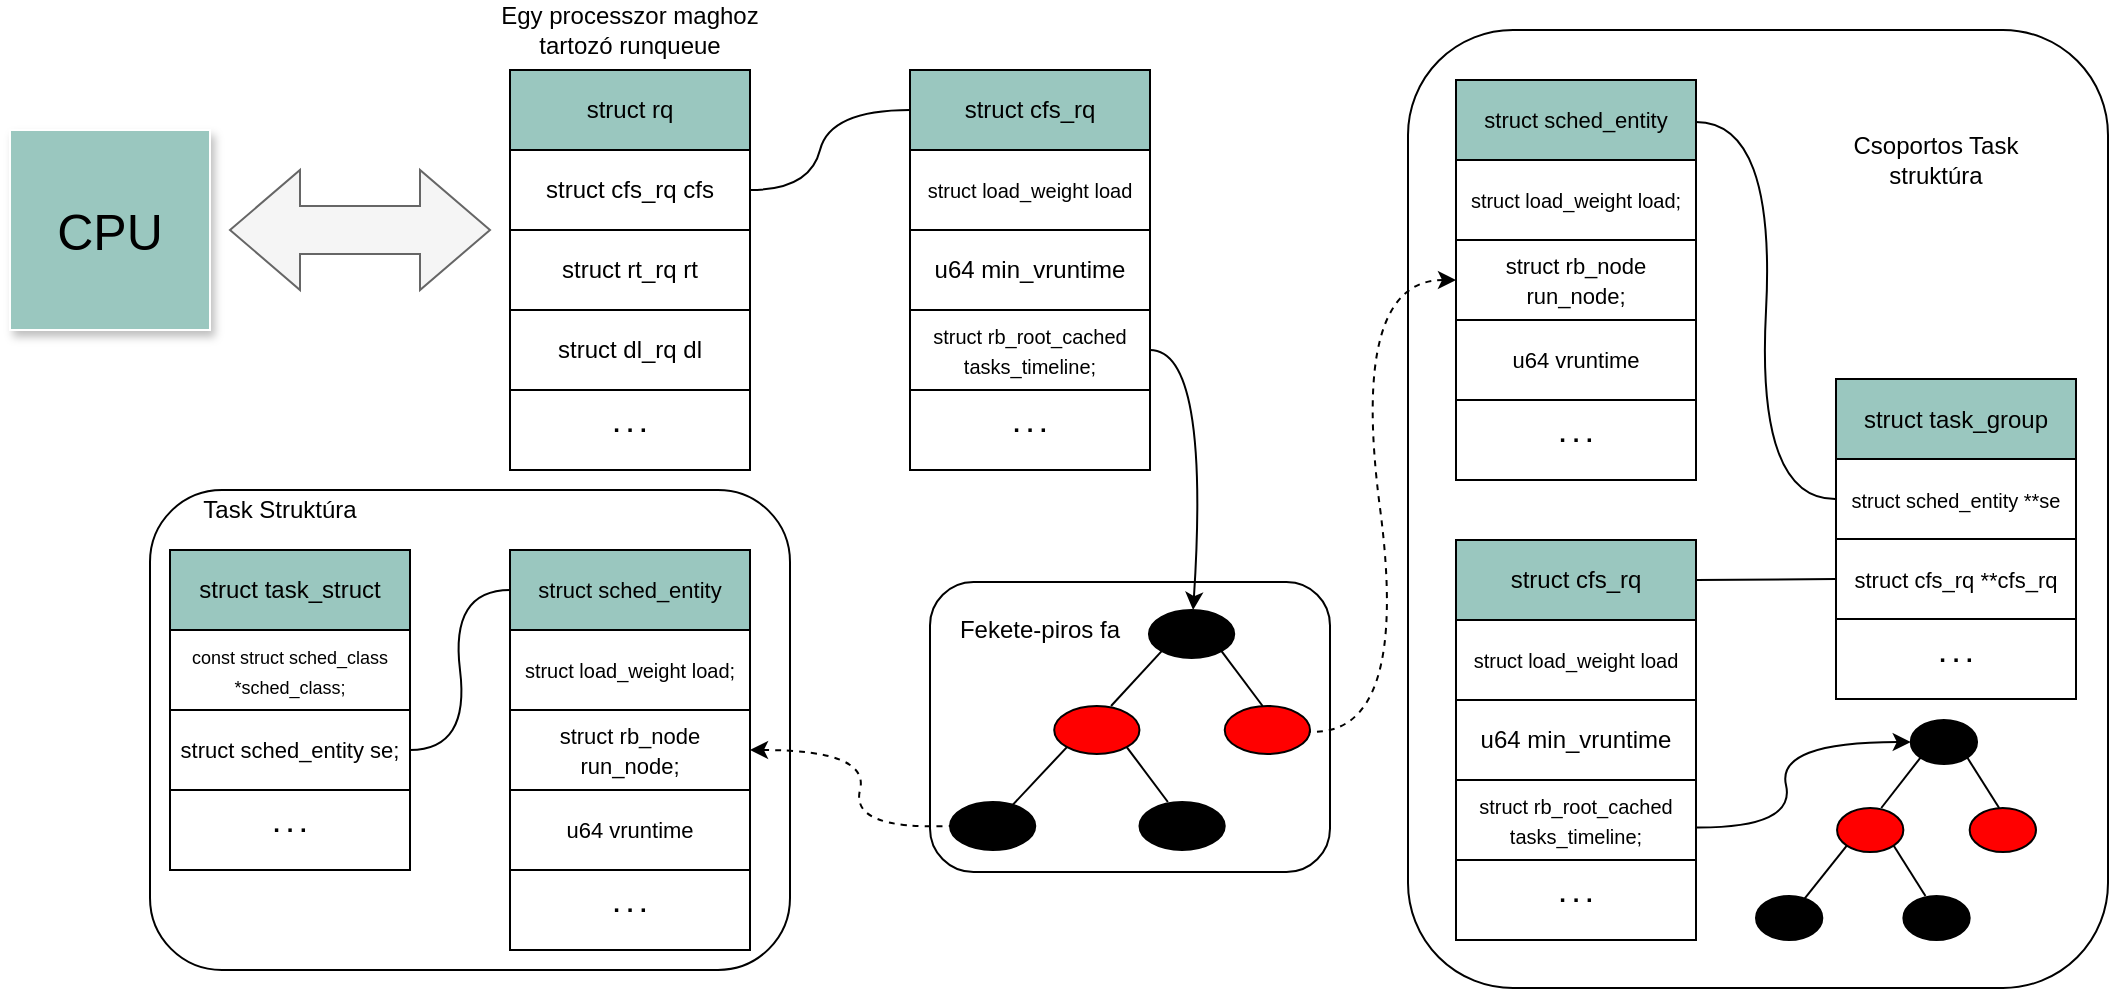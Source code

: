 <mxfile version="14.3.1" type="device" pages="2"><diagram id="Qbx1B5xQdk3e5R3pf0a0" name="Page-1"><mxGraphModel dx="1004" dy="445" grid="1" gridSize="10" guides="1" tooltips="1" connect="1" arrows="1" fold="1" page="1" pageScale="1" pageWidth="827" pageHeight="1169" math="0" shadow="0"><root><mxCell id="0"/><mxCell id="1" parent="0"/><mxCell id="eZS_ZbZbeMk-VedT4pln-15" value="&lt;font style=&quot;font-size: 25px&quot;&gt;CPU&lt;/font&gt;" style="rounded=0;whiteSpace=wrap;html=1;shadow=1;strokeColor=#FFFFFF;fillColor=#9AC7BF;glass=0;" parent="1" vertex="1"><mxGeometry x="80" y="740" width="100" height="100" as="geometry"/></mxCell><mxCell id="svZ6bOL9U4VxDne_c2zs-9" value="" style="html=1;shadow=0;dashed=0;align=center;verticalAlign=middle;shape=mxgraph.arrows2.twoWayArrow;dy=0.6;dx=35;fillColor=#f5f5f5;strokeColor=#666666;fontColor=#333333;" parent="1" vertex="1"><mxGeometry x="190" y="760" width="130" height="60" as="geometry"/></mxCell><mxCell id="svZ6bOL9U4VxDne_c2zs-10" value="struct rq" style="rounded=0;whiteSpace=wrap;html=1;fillColor=#9AC7BF;" parent="1" vertex="1"><mxGeometry x="330" y="710" width="120" height="40" as="geometry"/></mxCell><mxCell id="svZ6bOL9U4VxDne_c2zs-12" value="struct rt_rq rt" style="rounded=0;whiteSpace=wrap;html=1;" parent="1" vertex="1"><mxGeometry x="330" y="790" width="120" height="40" as="geometry"/></mxCell><mxCell id="svZ6bOL9U4VxDne_c2zs-13" value="struct dl_rq dl" style="rounded=0;whiteSpace=wrap;html=1;" parent="1" vertex="1"><mxGeometry x="330" y="830" width="120" height="40" as="geometry"/></mxCell><mxCell id="svZ6bOL9U4VxDne_c2zs-14" value="struct cfs_rq cfs" style="rounded=0;whiteSpace=wrap;html=1;" parent="1" vertex="1"><mxGeometry x="330" y="750" width="120" height="40" as="geometry"/></mxCell><mxCell id="svZ6bOL9U4VxDne_c2zs-16" value="struct cfs_rq" style="rounded=0;whiteSpace=wrap;html=1;fillColor=#9AC7BF;" parent="1" vertex="1"><mxGeometry x="530" y="710" width="120" height="40" as="geometry"/></mxCell><mxCell id="svZ6bOL9U4VxDne_c2zs-17" value="u64&lt;span&gt;&#9;&#9;&#9;&lt;/span&gt;min_vruntime" style="rounded=0;whiteSpace=wrap;html=1;" parent="1" vertex="1"><mxGeometry x="530" y="790" width="120" height="40" as="geometry"/></mxCell><mxCell id="svZ6bOL9U4VxDne_c2zs-18" value="&lt;font style=&quot;font-size: 10px&quot;&gt;struct rb_root_cached&lt;span&gt;&#9;&lt;/span&gt;tasks_timeline;&lt;/font&gt;" style="rounded=0;whiteSpace=wrap;html=1;" parent="1" vertex="1"><mxGeometry x="530" y="830" width="120" height="40" as="geometry"/></mxCell><mxCell id="svZ6bOL9U4VxDne_c2zs-19" value="&lt;font style=&quot;font-size: 10px&quot;&gt;struct load_weight&lt;span&gt;&#9;&lt;/span&gt;load&lt;/font&gt;" style="rounded=0;whiteSpace=wrap;html=1;" parent="1" vertex="1"><mxGeometry x="530" y="750" width="120" height="40" as="geometry"/></mxCell><mxCell id="svZ6bOL9U4VxDne_c2zs-20" value="" style="curved=1;endArrow=none;html=1;exitX=1;exitY=0.5;exitDx=0;exitDy=0;entryX=0;entryY=0.5;entryDx=0;entryDy=0;endFill=0;" parent="1" source="svZ6bOL9U4VxDne_c2zs-14" target="svZ6bOL9U4VxDne_c2zs-16" edge="1"><mxGeometry width="50" height="50" relative="1" as="geometry"><mxPoint x="420" y="980" as="sourcePoint"/><mxPoint x="470" y="930" as="targetPoint"/><Array as="points"><mxPoint x="480" y="770"/><mxPoint x="490" y="730"/></Array></mxGeometry></mxCell><mxCell id="svZ6bOL9U4VxDne_c2zs-21" value="&lt;b&gt;. . .&lt;/b&gt;" style="rounded=0;whiteSpace=wrap;html=1;spacingBottom=6;" parent="1" vertex="1"><mxGeometry x="330" y="870" width="120" height="40" as="geometry"/></mxCell><mxCell id="svZ6bOL9U4VxDne_c2zs-23" value="&lt;b&gt;. . .&lt;/b&gt;" style="rounded=0;whiteSpace=wrap;html=1;spacingBottom=6;" parent="1" vertex="1"><mxGeometry x="530" y="870" width="120" height="40" as="geometry"/></mxCell><mxCell id="svZ6bOL9U4VxDne_c2zs-38" value="" style="group" parent="1" vertex="1" connectable="0"><mxGeometry x="550" y="980" width="202.5" height="146.5" as="geometry"/></mxCell><mxCell id="svZ6bOL9U4VxDne_c2zs-26" value="" style="ellipse;whiteSpace=wrap;html=1;fontColor=#000000;fillColor=#000000;" parent="svZ6bOL9U4VxDne_c2zs-38" vertex="1"><mxGeometry x="99.474" width="42.632" height="24" as="geometry"/></mxCell><mxCell id="svZ6bOL9U4VxDne_c2zs-27" value="" style="endArrow=none;html=1;fontColor=#000000;entryX=0;entryY=1;entryDx=0;entryDy=0;" parent="svZ6bOL9U4VxDne_c2zs-38" target="svZ6bOL9U4VxDne_c2zs-26" edge="1"><mxGeometry width="50" height="50" relative="1" as="geometry"><mxPoint x="80.526" y="48" as="sourcePoint"/><mxPoint x="99.474" y="28.8" as="targetPoint"/></mxGeometry></mxCell><mxCell id="svZ6bOL9U4VxDne_c2zs-28" value="" style="endArrow=none;html=1;fontColor=#000000;entryX=1;entryY=1;entryDx=0;entryDy=0;" parent="svZ6bOL9U4VxDne_c2zs-38" target="svZ6bOL9U4VxDne_c2zs-26" edge="1"><mxGeometry width="50" height="50" relative="1" as="geometry"><mxPoint x="156.316" y="48" as="sourcePoint"/><mxPoint x="132.632" y="24" as="targetPoint"/></mxGeometry></mxCell><mxCell id="svZ6bOL9U4VxDne_c2zs-29" value="" style="ellipse;whiteSpace=wrap;html=1;fontColor=#000000;fillColor=#FF0000;" parent="svZ6bOL9U4VxDne_c2zs-38" vertex="1"><mxGeometry x="52.105" y="48" width="42.632" height="24" as="geometry"/></mxCell><mxCell id="svZ6bOL9U4VxDne_c2zs-30" value="" style="endArrow=none;html=1;fontColor=#000000;entryX=0;entryY=1;entryDx=0;entryDy=0;" parent="svZ6bOL9U4VxDne_c2zs-38" source="svZ6bOL9U4VxDne_c2zs-35" target="svZ6bOL9U4VxDne_c2zs-29" edge="1"><mxGeometry width="50" height="50" relative="1" as="geometry"><mxPoint x="33.158" y="96" as="sourcePoint"/><mxPoint x="52.105" y="76.8" as="targetPoint"/></mxGeometry></mxCell><mxCell id="svZ6bOL9U4VxDne_c2zs-31" value="" style="endArrow=none;html=1;fontColor=#000000;entryX=1;entryY=1;entryDx=0;entryDy=0;" parent="svZ6bOL9U4VxDne_c2zs-38" target="svZ6bOL9U4VxDne_c2zs-29" edge="1"><mxGeometry width="50" height="50" relative="1" as="geometry"><mxPoint x="108.947" y="96" as="sourcePoint"/><mxPoint x="85.263" y="72" as="targetPoint"/></mxGeometry></mxCell><mxCell id="svZ6bOL9U4VxDne_c2zs-35" value="" style="ellipse;whiteSpace=wrap;html=1;fontColor=#000000;fillColor=#000000;" parent="svZ6bOL9U4VxDne_c2zs-38" vertex="1"><mxGeometry y="96" width="42.632" height="24" as="geometry"/></mxCell><mxCell id="svZ6bOL9U4VxDne_c2zs-36" value="" style="ellipse;whiteSpace=wrap;html=1;fontColor=#000000;fillColor=#000000;" parent="svZ6bOL9U4VxDne_c2zs-38" vertex="1"><mxGeometry x="94.737" y="96" width="42.632" height="24" as="geometry"/></mxCell><mxCell id="svZ6bOL9U4VxDne_c2zs-37" value="" style="ellipse;whiteSpace=wrap;html=1;fontColor=#000000;fillColor=#FF0000;" parent="svZ6bOL9U4VxDne_c2zs-38" vertex="1"><mxGeometry x="137.368" y="48" width="42.632" height="24" as="geometry"/></mxCell><mxCell id="svZ6bOL9U4VxDne_c2zs-99" value="Fekete-piros fa" style="text;html=1;strokeColor=none;fillColor=none;align=center;verticalAlign=middle;whiteSpace=wrap;rounded=0;" parent="svZ6bOL9U4VxDne_c2zs-38" vertex="1"><mxGeometry width="90" height="20" as="geometry"/></mxCell><mxCell id="svZ6bOL9U4VxDne_c2zs-39" value="" style="curved=1;endArrow=classic;html=1;exitX=1;exitY=0.5;exitDx=0;exitDy=0;" parent="1" source="svZ6bOL9U4VxDne_c2zs-18" target="svZ6bOL9U4VxDne_c2zs-26" edge="1"><mxGeometry width="50" height="50" relative="1" as="geometry"><mxPoint x="600" y="970" as="sourcePoint"/><mxPoint x="679" y="978" as="targetPoint"/><Array as="points"><mxPoint x="680" y="850"/></Array></mxGeometry></mxCell><mxCell id="svZ6bOL9U4VxDne_c2zs-41" value="&lt;span style=&quot;font-size: 11px&quot;&gt;struct sched_entity&lt;/span&gt;" style="rounded=0;whiteSpace=wrap;html=1;fillColor=#9AC7BF;" parent="1" vertex="1"><mxGeometry x="330" y="950" width="120" height="40" as="geometry"/></mxCell><mxCell id="svZ6bOL9U4VxDne_c2zs-42" value="&lt;font style=&quot;font-size: 11px&quot;&gt;struct rb_node&lt;span&gt;&#9;&#9;&#9;&lt;/span&gt;run_node;&lt;/font&gt;" style="rounded=0;whiteSpace=wrap;html=1;" parent="1" vertex="1"><mxGeometry x="330" y="1030" width="120" height="40" as="geometry"/></mxCell><mxCell id="svZ6bOL9U4VxDne_c2zs-43" value="&lt;span style=&quot;font-size: 11px&quot;&gt;u64 vruntime&lt;/span&gt;" style="rounded=0;whiteSpace=wrap;html=1;" parent="1" vertex="1"><mxGeometry x="330" y="1070" width="120" height="40" as="geometry"/></mxCell><mxCell id="svZ6bOL9U4VxDne_c2zs-44" value="&lt;font style=&quot;font-size: 10px&quot;&gt;struct load_weight&lt;span&gt;&#9;&#9;&lt;/span&gt;load;&lt;/font&gt;" style="rounded=0;whiteSpace=wrap;html=1;" parent="1" vertex="1"><mxGeometry x="330" y="990" width="120" height="40" as="geometry"/></mxCell><mxCell id="svZ6bOL9U4VxDne_c2zs-45" value="&lt;b&gt;. . .&lt;/b&gt;" style="rounded=0;whiteSpace=wrap;html=1;spacingBottom=6;" parent="1" vertex="1"><mxGeometry x="330" y="1110" width="120" height="40" as="geometry"/></mxCell><mxCell id="svZ6bOL9U4VxDne_c2zs-47" value="struct task_struct" style="rounded=0;whiteSpace=wrap;html=1;fillColor=#9AC7BF;" parent="1" vertex="1"><mxGeometry x="160" y="950" width="120" height="40" as="geometry"/></mxCell><mxCell id="svZ6bOL9U4VxDne_c2zs-48" value="&lt;font style=&quot;font-size: 11px&quot;&gt;struct sched_entity&lt;span&gt;&#9;&#9;&lt;/span&gt;se;&lt;/font&gt;" style="rounded=0;whiteSpace=wrap;html=1;" parent="1" vertex="1"><mxGeometry x="160" y="1030" width="120" height="40" as="geometry"/></mxCell><mxCell id="svZ6bOL9U4VxDne_c2zs-50" value="&lt;font style=&quot;font-size: 9px&quot;&gt;const struct sched_class&lt;span&gt;&#9;&lt;/span&gt;*sched_class;&lt;/font&gt;" style="rounded=0;whiteSpace=wrap;html=1;" parent="1" vertex="1"><mxGeometry x="160" y="990" width="120" height="40" as="geometry"/></mxCell><mxCell id="svZ6bOL9U4VxDne_c2zs-51" value="&lt;b&gt;. . .&lt;/b&gt;" style="rounded=0;whiteSpace=wrap;html=1;spacingBottom=6;" parent="1" vertex="1"><mxGeometry x="160" y="1070" width="120" height="40" as="geometry"/></mxCell><mxCell id="svZ6bOL9U4VxDne_c2zs-52" value="" style="curved=1;endArrow=none;html=1;exitX=1;exitY=0.5;exitDx=0;exitDy=0;entryX=0;entryY=0.5;entryDx=0;entryDy=0;endFill=0;" parent="1" target="svZ6bOL9U4VxDne_c2zs-41" edge="1"><mxGeometry width="50" height="50" relative="1" as="geometry"><mxPoint x="280" y="1050" as="sourcePoint"/><mxPoint x="360" y="1010" as="targetPoint"/><Array as="points"><mxPoint x="310" y="1050"/><mxPoint x="300" y="970"/></Array></mxGeometry></mxCell><mxCell id="svZ6bOL9U4VxDne_c2zs-53" value="" style="curved=1;endArrow=none;html=1;exitX=1;exitY=0.5;exitDx=0;exitDy=0;strokeWidth=1;entryX=0;entryY=0.5;entryDx=0;entryDy=0;dashed=1;endFill=0;startArrow=classic;startFill=1;" parent="1" source="svZ6bOL9U4VxDne_c2zs-42" target="svZ6bOL9U4VxDne_c2zs-35" edge="1"><mxGeometry width="50" height="50" relative="1" as="geometry"><mxPoint x="470" y="1060" as="sourcePoint"/><mxPoint x="625.8" y="1025.75" as="targetPoint"/><Array as="points"><mxPoint x="510" y="1050"/><mxPoint x="500" y="1090"/></Array></mxGeometry></mxCell><mxCell id="svZ6bOL9U4VxDne_c2zs-64" value="Task Struktúra" style="text;html=1;strokeColor=none;fillColor=none;align=center;verticalAlign=middle;whiteSpace=wrap;rounded=0;" parent="1" vertex="1"><mxGeometry x="160" y="920" width="110" height="20" as="geometry"/></mxCell><mxCell id="svZ6bOL9U4VxDne_c2zs-65" value="Egy processzor maghoz tartozó runqueue" style="text;html=1;strokeColor=none;fillColor=none;align=center;verticalAlign=middle;whiteSpace=wrap;rounded=0;" parent="1" vertex="1"><mxGeometry x="320" y="680" width="140" height="20" as="geometry"/></mxCell><mxCell id="svZ6bOL9U4VxDne_c2zs-71" value="struct task_group" style="rounded=0;whiteSpace=wrap;html=1;fillColor=#9AC7BF;" parent="1" vertex="1"><mxGeometry x="993" y="864.5" width="120" height="40" as="geometry"/></mxCell><mxCell id="svZ6bOL9U4VxDne_c2zs-72" value="&lt;font style=&quot;font-size: 11px&quot;&gt;struct cfs_rq&lt;span&gt;&#9;&#9;&lt;/span&gt;**cfs_rq&lt;/font&gt;" style="rounded=0;whiteSpace=wrap;html=1;" parent="1" vertex="1"><mxGeometry x="993" y="944.5" width="120" height="40" as="geometry"/></mxCell><mxCell id="svZ6bOL9U4VxDne_c2zs-74" value="&lt;span style=&quot;font-size: 10px&quot;&gt;struct sched_entity&lt;span&gt;&#9;&lt;/span&gt;**se&lt;/span&gt;" style="rounded=0;whiteSpace=wrap;html=1;" parent="1" vertex="1"><mxGeometry x="993" y="904.5" width="120" height="40" as="geometry"/></mxCell><mxCell id="svZ6bOL9U4VxDne_c2zs-75" value="&lt;b&gt;. . .&lt;/b&gt;" style="rounded=0;whiteSpace=wrap;html=1;spacingBottom=6;" parent="1" vertex="1"><mxGeometry x="993" y="984.5" width="120" height="40" as="geometry"/></mxCell><mxCell id="svZ6bOL9U4VxDne_c2zs-82" value="&lt;span style=&quot;font-size: 11px&quot;&gt;struct sched_entity&lt;/span&gt;" style="rounded=0;whiteSpace=wrap;html=1;fillColor=#9AC7BF;" parent="1" vertex="1"><mxGeometry x="803" y="715" width="120" height="40" as="geometry"/></mxCell><mxCell id="svZ6bOL9U4VxDne_c2zs-83" value="&lt;font style=&quot;font-size: 11px&quot;&gt;struct rb_node&lt;span&gt;&#9;&#9;&#9;&lt;/span&gt;run_node;&lt;/font&gt;" style="rounded=0;whiteSpace=wrap;html=1;" parent="1" vertex="1"><mxGeometry x="803" y="795" width="120" height="40" as="geometry"/></mxCell><mxCell id="svZ6bOL9U4VxDne_c2zs-84" value="&lt;span style=&quot;font-size: 11px&quot;&gt;u64 vruntime&lt;/span&gt;" style="rounded=0;whiteSpace=wrap;html=1;" parent="1" vertex="1"><mxGeometry x="803" y="835" width="120" height="40" as="geometry"/></mxCell><mxCell id="svZ6bOL9U4VxDne_c2zs-85" value="&lt;font style=&quot;font-size: 10px&quot;&gt;struct load_weight&lt;span&gt;&#9;&#9;&lt;/span&gt;load;&lt;/font&gt;" style="rounded=0;whiteSpace=wrap;html=1;" parent="1" vertex="1"><mxGeometry x="803" y="755" width="120" height="40" as="geometry"/></mxCell><mxCell id="svZ6bOL9U4VxDne_c2zs-86" value="&lt;b&gt;. . .&lt;/b&gt;" style="rounded=0;whiteSpace=wrap;html=1;spacingBottom=6;" parent="1" vertex="1"><mxGeometry x="803" y="875" width="120" height="40" as="geometry"/></mxCell><mxCell id="svZ6bOL9U4VxDne_c2zs-88" value="" style="curved=1;endArrow=none;html=1;strokeWidth=1;exitX=0;exitY=0.5;exitDx=0;exitDy=0;endFill=0;" parent="1" source="svZ6bOL9U4VxDne_c2zs-74" edge="1"><mxGeometry width="50" height="50" relative="1" as="geometry"><mxPoint x="993" y="885.5" as="sourcePoint"/><mxPoint x="923" y="736" as="targetPoint"/><Array as="points"><mxPoint x="953" y="925"/><mxPoint x="963" y="736"/></Array></mxGeometry></mxCell><mxCell id="svZ6bOL9U4VxDne_c2zs-89" value="struct cfs_rq" style="rounded=0;whiteSpace=wrap;html=1;fillColor=#9AC7BF;" parent="1" vertex="1"><mxGeometry x="803" y="945" width="120" height="40" as="geometry"/></mxCell><mxCell id="svZ6bOL9U4VxDne_c2zs-90" value="u64&lt;span&gt;&#9;&#9;&#9;&lt;/span&gt;min_vruntime" style="rounded=0;whiteSpace=wrap;html=1;" parent="1" vertex="1"><mxGeometry x="803" y="1025" width="120" height="40" as="geometry"/></mxCell><mxCell id="svZ6bOL9U4VxDne_c2zs-91" value="&lt;font style=&quot;font-size: 10px&quot;&gt;struct rb_root_cached&lt;span&gt;&#9;&lt;/span&gt;tasks_timeline;&lt;/font&gt;" style="rounded=0;whiteSpace=wrap;html=1;" parent="1" vertex="1"><mxGeometry x="803" y="1065" width="120" height="40" as="geometry"/></mxCell><mxCell id="svZ6bOL9U4VxDne_c2zs-92" value="&lt;font style=&quot;font-size: 10px&quot;&gt;struct load_weight&lt;span&gt;&#9;&lt;/span&gt;load&lt;/font&gt;" style="rounded=0;whiteSpace=wrap;html=1;" parent="1" vertex="1"><mxGeometry x="803" y="985" width="120" height="40" as="geometry"/></mxCell><mxCell id="svZ6bOL9U4VxDne_c2zs-93" value="&lt;b&gt;. . .&lt;/b&gt;" style="rounded=0;whiteSpace=wrap;html=1;spacingBottom=6;" parent="1" vertex="1"><mxGeometry x="803" y="1105" width="120" height="40" as="geometry"/></mxCell><mxCell id="svZ6bOL9U4VxDne_c2zs-95" value="" style="endArrow=none;html=1;strokeWidth=1;exitX=0;exitY=0.5;exitDx=0;exitDy=0;entryX=1;entryY=0.5;entryDx=0;entryDy=0;endFill=0;" parent="1" source="svZ6bOL9U4VxDne_c2zs-72" target="svZ6bOL9U4VxDne_c2zs-89" edge="1"><mxGeometry width="50" height="50" relative="1" as="geometry"><mxPoint x="953" y="975" as="sourcePoint"/><mxPoint x="1053" y="1015" as="targetPoint"/></mxGeometry></mxCell><mxCell id="svZ6bOL9U4VxDne_c2zs-101" value="Csoportos Task struktúra" style="text;html=1;strokeColor=none;fillColor=none;align=center;verticalAlign=middle;whiteSpace=wrap;rounded=0;" parent="1" vertex="1"><mxGeometry x="983" y="735" width="120" height="40" as="geometry"/></mxCell><mxCell id="svZ6bOL9U4VxDne_c2zs-102" value="" style="curved=1;endArrow=none;html=1;strokeWidth=1;dashed=1;startArrow=classic;startFill=1;endFill=0;exitX=0;exitY=0.5;exitDx=0;exitDy=0;" parent="1" source="svZ6bOL9U4VxDne_c2zs-83" target="svZ6bOL9U4VxDne_c2zs-37" edge="1"><mxGeometry width="50" height="50" relative="1" as="geometry"><mxPoint x="810" y="1169.5" as="sourcePoint"/><mxPoint x="740" y="1020" as="targetPoint"/><Array as="points"><mxPoint x="750" y="815"/><mxPoint x="780" y="1043"/></Array></mxGeometry></mxCell><mxCell id="gTiyqRzAOpnzzI_YjPcb-41" value="" style="group" parent="1" vertex="1" connectable="0"><mxGeometry x="953" y="1035" width="140" height="110" as="geometry"/></mxCell><mxCell id="gTiyqRzAOpnzzI_YjPcb-30" value="" style="ellipse;whiteSpace=wrap;html=1;fontColor=#000000;fillColor=#000000;" parent="gTiyqRzAOpnzzI_YjPcb-41" vertex="1"><mxGeometry x="77.368" width="33.158" height="22" as="geometry"/></mxCell><mxCell id="gTiyqRzAOpnzzI_YjPcb-31" value="" style="endArrow=none;html=1;fontColor=#000000;entryX=0;entryY=1;entryDx=0;entryDy=0;" parent="gTiyqRzAOpnzzI_YjPcb-41" target="gTiyqRzAOpnzzI_YjPcb-30" edge="1"><mxGeometry width="50" height="50" relative="1" as="geometry"><mxPoint x="62.632" y="44" as="sourcePoint"/><mxPoint x="77.368" y="26.4" as="targetPoint"/></mxGeometry></mxCell><mxCell id="gTiyqRzAOpnzzI_YjPcb-32" value="" style="endArrow=none;html=1;fontColor=#000000;entryX=1;entryY=1;entryDx=0;entryDy=0;" parent="gTiyqRzAOpnzzI_YjPcb-41" target="gTiyqRzAOpnzzI_YjPcb-30" edge="1"><mxGeometry width="50" height="50" relative="1" as="geometry"><mxPoint x="121.579" y="44" as="sourcePoint"/><mxPoint x="103.158" y="22" as="targetPoint"/></mxGeometry></mxCell><mxCell id="gTiyqRzAOpnzzI_YjPcb-33" value="" style="ellipse;whiteSpace=wrap;html=1;fontColor=#000000;fillColor=#FF0000;" parent="gTiyqRzAOpnzzI_YjPcb-41" vertex="1"><mxGeometry x="40.526" y="44" width="33.158" height="22" as="geometry"/></mxCell><mxCell id="gTiyqRzAOpnzzI_YjPcb-34" value="" style="endArrow=none;html=1;fontColor=#000000;entryX=0;entryY=1;entryDx=0;entryDy=0;" parent="gTiyqRzAOpnzzI_YjPcb-41" source="gTiyqRzAOpnzzI_YjPcb-36" target="gTiyqRzAOpnzzI_YjPcb-33" edge="1"><mxGeometry width="50" height="50" relative="1" as="geometry"><mxPoint x="25.789" y="88" as="sourcePoint"/><mxPoint x="40.526" y="70.4" as="targetPoint"/></mxGeometry></mxCell><mxCell id="gTiyqRzAOpnzzI_YjPcb-35" value="" style="endArrow=none;html=1;fontColor=#000000;entryX=1;entryY=1;entryDx=0;entryDy=0;" parent="gTiyqRzAOpnzzI_YjPcb-41" target="gTiyqRzAOpnzzI_YjPcb-33" edge="1"><mxGeometry width="50" height="50" relative="1" as="geometry"><mxPoint x="84.737" y="88" as="sourcePoint"/><mxPoint x="66.316" y="66" as="targetPoint"/></mxGeometry></mxCell><mxCell id="gTiyqRzAOpnzzI_YjPcb-36" value="" style="ellipse;whiteSpace=wrap;html=1;fontColor=#000000;fillColor=#000000;" parent="gTiyqRzAOpnzzI_YjPcb-41" vertex="1"><mxGeometry y="88" width="33.158" height="22" as="geometry"/></mxCell><mxCell id="gTiyqRzAOpnzzI_YjPcb-37" value="" style="ellipse;whiteSpace=wrap;html=1;fontColor=#000000;fillColor=#000000;" parent="gTiyqRzAOpnzzI_YjPcb-41" vertex="1"><mxGeometry x="73.684" y="88" width="33.158" height="22" as="geometry"/></mxCell><mxCell id="gTiyqRzAOpnzzI_YjPcb-38" value="" style="ellipse;whiteSpace=wrap;html=1;fontColor=#000000;fillColor=#FF0000;" parent="gTiyqRzAOpnzzI_YjPcb-41" vertex="1"><mxGeometry x="106.842" y="44" width="33.158" height="22" as="geometry"/></mxCell><mxCell id="gTiyqRzAOpnzzI_YjPcb-43" value="" style="curved=1;endArrow=classic;html=1;exitX=1.003;exitY=0.594;exitDx=0;exitDy=0;entryX=0;entryY=0.5;entryDx=0;entryDy=0;exitPerimeter=0;" parent="1" source="svZ6bOL9U4VxDne_c2zs-91" target="gTiyqRzAOpnzzI_YjPcb-30" edge="1"><mxGeometry width="50" height="50" relative="1" as="geometry"><mxPoint x="923" y="1075" as="sourcePoint"/><mxPoint x="1003" y="1035" as="targetPoint"/><Array as="points"><mxPoint x="973" y="1089"/><mxPoint x="963" y="1046"/></Array></mxGeometry></mxCell><mxCell id="6kdlVSSunsILpF1tIX6R-4" value="" style="rounded=1;whiteSpace=wrap;html=1;fillColor=none;" parent="1" vertex="1"><mxGeometry x="779" y="690" width="350" height="479" as="geometry"/></mxCell><mxCell id="6kdlVSSunsILpF1tIX6R-5" value="" style="rounded=1;whiteSpace=wrap;html=1;fillColor=none;" parent="1" vertex="1"><mxGeometry x="150" y="920" width="320" height="240" as="geometry"/></mxCell><mxCell id="6kdlVSSunsILpF1tIX6R-6" value="" style="rounded=1;whiteSpace=wrap;html=1;fillColor=none;" parent="1" vertex="1"><mxGeometry x="540" y="966" width="200" height="145" as="geometry"/></mxCell></root></mxGraphModel></diagram><diagram id="tDpKKEp8URunAOThSsPT" name="Page-2"><mxGraphModel dx="864" dy="423" grid="1" gridSize="10" guides="1" tooltips="1" connect="1" arrows="1" fold="1" page="1" pageScale="1" pageWidth="827" pageHeight="1169" math="0" shadow="0"><root><mxCell id="ysKZkAWgEOkoNtV8oG99-0"/><mxCell id="ysKZkAWgEOkoNtV8oG99-1" parent="ysKZkAWgEOkoNtV8oG99-0"/></root></mxGraphModel></diagram></mxfile>